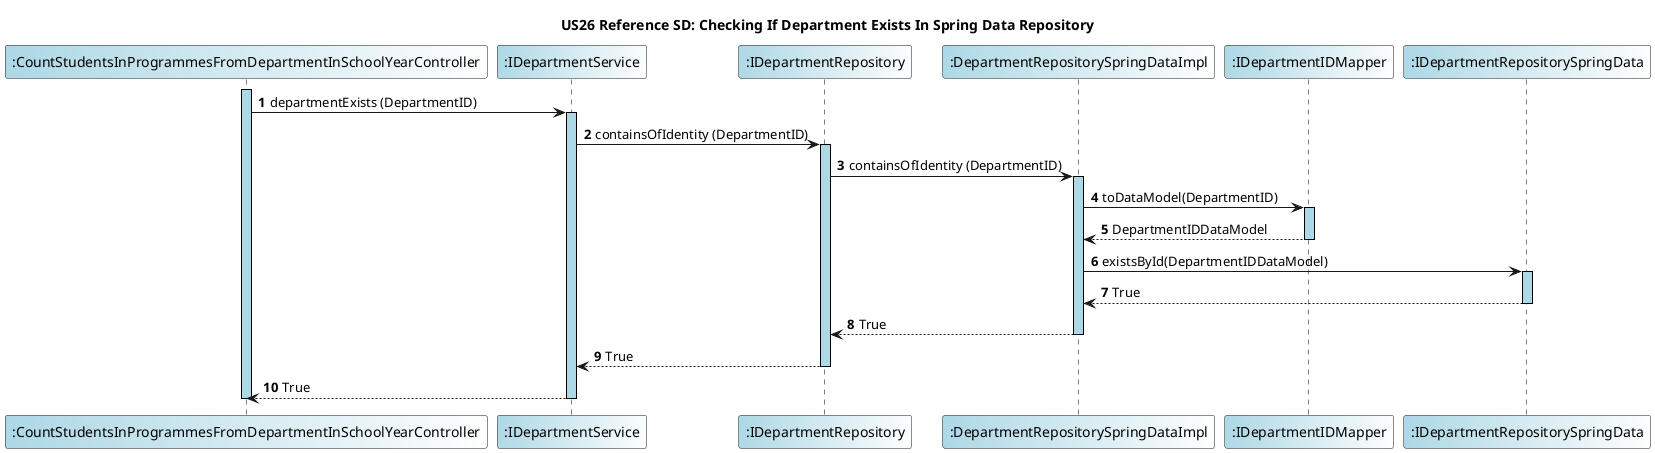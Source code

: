 @startuml

title US26 Reference SD: Checking If Department Exists In Spring Data Repository
autonumber
skinparam sequence {
   LifelineBorderColor Black
   LifelineBackgroundColor LightBlue
 }

participant ":CountStudentsInProgrammesFromDepartmentInSchoolYearController" as Controller #LightBlue/White
participant ":IDepartmentService" as IDepartmentService #LightBlue/White
participant ":IDepartmentRepository" as IDepartmentRepository #LightBlue/White
participant ":DepartmentRepositorySpringDataImpl" as DepartmentRepositorySpringDataImpl #LightBlue/White


activate Controller
Controller -> IDepartmentService: departmentExists (DepartmentID)

activate IDepartmentService
IDepartmentService -> IDepartmentRepository: containsOfIdentity (DepartmentID)
activate IDepartmentRepository
IDepartmentRepository -> DepartmentRepositorySpringDataImpl: containsOfIdentity (DepartmentID)
activate DepartmentRepositorySpringDataImpl
participant ":IDepartmentIDMapper" as IDepartmentIDMapper #LightBlue/White
DepartmentRepositorySpringDataImpl -> IDepartmentIDMapper: toDataModel(DepartmentID)
activate IDepartmentIDMapper
IDepartmentIDMapper --> DepartmentRepositorySpringDataImpl: DepartmentIDDataModel
deactivate IDepartmentIDMapper
participant ":IDepartmentRepositorySpringData" as IDepartmentRepositorySpringData #LightBlue/White

DepartmentRepositorySpringDataImpl -> IDepartmentRepositorySpringData: existsById(DepartmentIDDataModel)
activate IDepartmentRepositorySpringData
IDepartmentRepositorySpringData --> DepartmentRepositorySpringDataImpl: True
deactivate IDepartmentRepositorySpringData
DepartmentRepositorySpringDataImpl --> IDepartmentRepository: True
deactivate DepartmentRepositorySpringDataImpl
IDepartmentRepository --> IDepartmentService: True
deactivate IDepartmentRepository
IDepartmentService --> Controller: True
deactivate IDepartmentService
deactivate Controller
@enduml